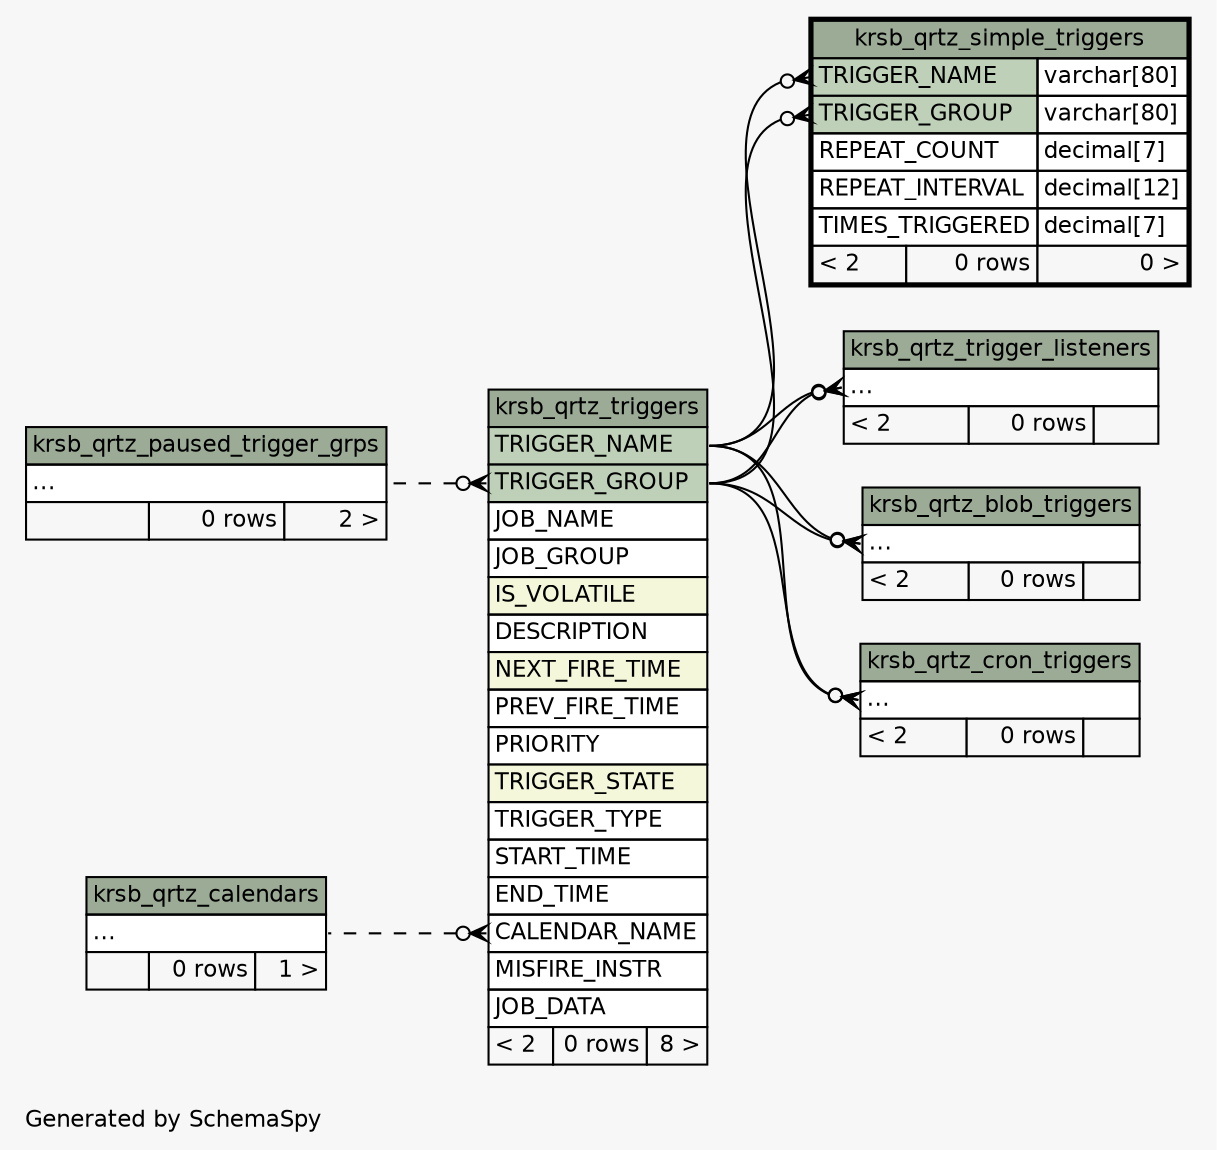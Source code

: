 // dot 2.28.0 on Mac OS X 10.7.2
// SchemaSpy rev 590
digraph "impliedTwoDegreesRelationshipsDiagram" {
  graph [
    rankdir="RL"
    bgcolor="#f7f7f7"
    label="\nGenerated by SchemaSpy"
    labeljust="l"
    nodesep="0.18"
    ranksep="0.46"
    fontname="Helvetica"
    fontsize="11"
  ];
  node [
    fontname="Helvetica"
    fontsize="11"
    shape="plaintext"
  ];
  edge [
    arrowsize="0.8"
  ];
  "krsb_qrtz_blob_triggers":"elipses":w -> "krsb_qrtz_triggers":"TRIGGER_GROUP":e [arrowhead=none dir=back arrowtail=crowodot];
  "krsb_qrtz_blob_triggers":"elipses":w -> "krsb_qrtz_triggers":"TRIGGER_NAME":e [arrowhead=none dir=back arrowtail=crowodot];
  "krsb_qrtz_cron_triggers":"elipses":w -> "krsb_qrtz_triggers":"TRIGGER_GROUP":e [arrowhead=none dir=back arrowtail=crowodot];
  "krsb_qrtz_cron_triggers":"elipses":w -> "krsb_qrtz_triggers":"TRIGGER_NAME":e [arrowhead=none dir=back arrowtail=crowodot];
  "krsb_qrtz_simple_triggers":"TRIGGER_GROUP":w -> "krsb_qrtz_triggers":"TRIGGER_GROUP":e [arrowhead=none dir=back arrowtail=crowodot];
  "krsb_qrtz_simple_triggers":"TRIGGER_NAME":w -> "krsb_qrtz_triggers":"TRIGGER_NAME":e [arrowhead=none dir=back arrowtail=crowodot];
  "krsb_qrtz_trigger_listeners":"elipses":w -> "krsb_qrtz_triggers":"TRIGGER_GROUP":e [arrowhead=none dir=back arrowtail=crowodot];
  "krsb_qrtz_trigger_listeners":"elipses":w -> "krsb_qrtz_triggers":"TRIGGER_NAME":e [arrowhead=none dir=back arrowtail=crowodot];
  "krsb_qrtz_triggers":"CALENDAR_NAME":w -> "krsb_qrtz_calendars":"elipses":e [arrowhead=none dir=back arrowtail=crowodot style=dashed];
  "krsb_qrtz_triggers":"TRIGGER_GROUP":w -> "krsb_qrtz_paused_trigger_grps":"elipses":e [arrowhead=none dir=back arrowtail=crowodot style=dashed];
  "krsb_qrtz_blob_triggers" [
    label=<
    <TABLE BORDER="0" CELLBORDER="1" CELLSPACING="0" BGCOLOR="#ffffff">
      <TR><TD COLSPAN="3" BGCOLOR="#9bab96" ALIGN="CENTER">krsb_qrtz_blob_triggers</TD></TR>
      <TR><TD PORT="elipses" COLSPAN="3" ALIGN="LEFT">...</TD></TR>
      <TR><TD ALIGN="LEFT" BGCOLOR="#f7f7f7">&lt; 2</TD><TD ALIGN="RIGHT" BGCOLOR="#f7f7f7">0 rows</TD><TD ALIGN="RIGHT" BGCOLOR="#f7f7f7">  </TD></TR>
    </TABLE>>
    URL="krsb_qrtz_blob_triggers.html"
    tooltip="krsb_qrtz_blob_triggers"
  ];
  "krsb_qrtz_calendars" [
    label=<
    <TABLE BORDER="0" CELLBORDER="1" CELLSPACING="0" BGCOLOR="#ffffff">
      <TR><TD COLSPAN="3" BGCOLOR="#9bab96" ALIGN="CENTER">krsb_qrtz_calendars</TD></TR>
      <TR><TD PORT="elipses" COLSPAN="3" ALIGN="LEFT">...</TD></TR>
      <TR><TD ALIGN="LEFT" BGCOLOR="#f7f7f7">  </TD><TD ALIGN="RIGHT" BGCOLOR="#f7f7f7">0 rows</TD><TD ALIGN="RIGHT" BGCOLOR="#f7f7f7">1 &gt;</TD></TR>
    </TABLE>>
    URL="krsb_qrtz_calendars.html"
    tooltip="krsb_qrtz_calendars"
  ];
  "krsb_qrtz_cron_triggers" [
    label=<
    <TABLE BORDER="0" CELLBORDER="1" CELLSPACING="0" BGCOLOR="#ffffff">
      <TR><TD COLSPAN="3" BGCOLOR="#9bab96" ALIGN="CENTER">krsb_qrtz_cron_triggers</TD></TR>
      <TR><TD PORT="elipses" COLSPAN="3" ALIGN="LEFT">...</TD></TR>
      <TR><TD ALIGN="LEFT" BGCOLOR="#f7f7f7">&lt; 2</TD><TD ALIGN="RIGHT" BGCOLOR="#f7f7f7">0 rows</TD><TD ALIGN="RIGHT" BGCOLOR="#f7f7f7">  </TD></TR>
    </TABLE>>
    URL="krsb_qrtz_cron_triggers.html"
    tooltip="krsb_qrtz_cron_triggers"
  ];
  "krsb_qrtz_paused_trigger_grps" [
    label=<
    <TABLE BORDER="0" CELLBORDER="1" CELLSPACING="0" BGCOLOR="#ffffff">
      <TR><TD COLSPAN="3" BGCOLOR="#9bab96" ALIGN="CENTER">krsb_qrtz_paused_trigger_grps</TD></TR>
      <TR><TD PORT="elipses" COLSPAN="3" ALIGN="LEFT">...</TD></TR>
      <TR><TD ALIGN="LEFT" BGCOLOR="#f7f7f7">  </TD><TD ALIGN="RIGHT" BGCOLOR="#f7f7f7">0 rows</TD><TD ALIGN="RIGHT" BGCOLOR="#f7f7f7">2 &gt;</TD></TR>
    </TABLE>>
    URL="krsb_qrtz_paused_trigger_grps.html"
    tooltip="krsb_qrtz_paused_trigger_grps"
  ];
  "krsb_qrtz_simple_triggers" [
    label=<
    <TABLE BORDER="2" CELLBORDER="1" CELLSPACING="0" BGCOLOR="#ffffff">
      <TR><TD COLSPAN="3" BGCOLOR="#9bab96" ALIGN="CENTER">krsb_qrtz_simple_triggers</TD></TR>
      <TR><TD PORT="TRIGGER_NAME" COLSPAN="2" BGCOLOR="#bed1b8" ALIGN="LEFT">TRIGGER_NAME</TD><TD PORT="TRIGGER_NAME.type" ALIGN="LEFT">varchar[80]</TD></TR>
      <TR><TD PORT="TRIGGER_GROUP" COLSPAN="2" BGCOLOR="#bed1b8" ALIGN="LEFT">TRIGGER_GROUP</TD><TD PORT="TRIGGER_GROUP.type" ALIGN="LEFT">varchar[80]</TD></TR>
      <TR><TD PORT="REPEAT_COUNT" COLSPAN="2" ALIGN="LEFT">REPEAT_COUNT</TD><TD PORT="REPEAT_COUNT.type" ALIGN="LEFT">decimal[7]</TD></TR>
      <TR><TD PORT="REPEAT_INTERVAL" COLSPAN="2" ALIGN="LEFT">REPEAT_INTERVAL</TD><TD PORT="REPEAT_INTERVAL.type" ALIGN="LEFT">decimal[12]</TD></TR>
      <TR><TD PORT="TIMES_TRIGGERED" COLSPAN="2" ALIGN="LEFT">TIMES_TRIGGERED</TD><TD PORT="TIMES_TRIGGERED.type" ALIGN="LEFT">decimal[7]</TD></TR>
      <TR><TD ALIGN="LEFT" BGCOLOR="#f7f7f7">&lt; 2</TD><TD ALIGN="RIGHT" BGCOLOR="#f7f7f7">0 rows</TD><TD ALIGN="RIGHT" BGCOLOR="#f7f7f7">0 &gt;</TD></TR>
    </TABLE>>
    URL="krsb_qrtz_simple_triggers.html"
    tooltip="krsb_qrtz_simple_triggers"
  ];
  "krsb_qrtz_trigger_listeners" [
    label=<
    <TABLE BORDER="0" CELLBORDER="1" CELLSPACING="0" BGCOLOR="#ffffff">
      <TR><TD COLSPAN="3" BGCOLOR="#9bab96" ALIGN="CENTER">krsb_qrtz_trigger_listeners</TD></TR>
      <TR><TD PORT="elipses" COLSPAN="3" ALIGN="LEFT">...</TD></TR>
      <TR><TD ALIGN="LEFT" BGCOLOR="#f7f7f7">&lt; 2</TD><TD ALIGN="RIGHT" BGCOLOR="#f7f7f7">0 rows</TD><TD ALIGN="RIGHT" BGCOLOR="#f7f7f7">  </TD></TR>
    </TABLE>>
    URL="krsb_qrtz_trigger_listeners.html"
    tooltip="krsb_qrtz_trigger_listeners"
  ];
  "krsb_qrtz_triggers" [
    label=<
    <TABLE BORDER="0" CELLBORDER="1" CELLSPACING="0" BGCOLOR="#ffffff">
      <TR><TD COLSPAN="3" BGCOLOR="#9bab96" ALIGN="CENTER">krsb_qrtz_triggers</TD></TR>
      <TR><TD PORT="TRIGGER_NAME" COLSPAN="3" BGCOLOR="#bed1b8" ALIGN="LEFT">TRIGGER_NAME</TD></TR>
      <TR><TD PORT="TRIGGER_GROUP" COLSPAN="3" BGCOLOR="#bed1b8" ALIGN="LEFT">TRIGGER_GROUP</TD></TR>
      <TR><TD PORT="JOB_NAME" COLSPAN="3" ALIGN="LEFT">JOB_NAME</TD></TR>
      <TR><TD PORT="JOB_GROUP" COLSPAN="3" ALIGN="LEFT">JOB_GROUP</TD></TR>
      <TR><TD PORT="IS_VOLATILE" COLSPAN="3" BGCOLOR="#f4f7da" ALIGN="LEFT">IS_VOLATILE</TD></TR>
      <TR><TD PORT="DESCRIPTION" COLSPAN="3" ALIGN="LEFT">DESCRIPTION</TD></TR>
      <TR><TD PORT="NEXT_FIRE_TIME" COLSPAN="3" BGCOLOR="#f4f7da" ALIGN="LEFT">NEXT_FIRE_TIME</TD></TR>
      <TR><TD PORT="PREV_FIRE_TIME" COLSPAN="3" ALIGN="LEFT">PREV_FIRE_TIME</TD></TR>
      <TR><TD PORT="PRIORITY" COLSPAN="3" ALIGN="LEFT">PRIORITY</TD></TR>
      <TR><TD PORT="TRIGGER_STATE" COLSPAN="3" BGCOLOR="#f4f7da" ALIGN="LEFT">TRIGGER_STATE</TD></TR>
      <TR><TD PORT="TRIGGER_TYPE" COLSPAN="3" ALIGN="LEFT">TRIGGER_TYPE</TD></TR>
      <TR><TD PORT="START_TIME" COLSPAN="3" ALIGN="LEFT">START_TIME</TD></TR>
      <TR><TD PORT="END_TIME" COLSPAN="3" ALIGN="LEFT">END_TIME</TD></TR>
      <TR><TD PORT="CALENDAR_NAME" COLSPAN="3" ALIGN="LEFT">CALENDAR_NAME</TD></TR>
      <TR><TD PORT="MISFIRE_INSTR" COLSPAN="3" ALIGN="LEFT">MISFIRE_INSTR</TD></TR>
      <TR><TD PORT="JOB_DATA" COLSPAN="3" ALIGN="LEFT">JOB_DATA</TD></TR>
      <TR><TD ALIGN="LEFT" BGCOLOR="#f7f7f7">&lt; 2</TD><TD ALIGN="RIGHT" BGCOLOR="#f7f7f7">0 rows</TD><TD ALIGN="RIGHT" BGCOLOR="#f7f7f7">8 &gt;</TD></TR>
    </TABLE>>
    URL="krsb_qrtz_triggers.html"
    tooltip="krsb_qrtz_triggers"
  ];
}
